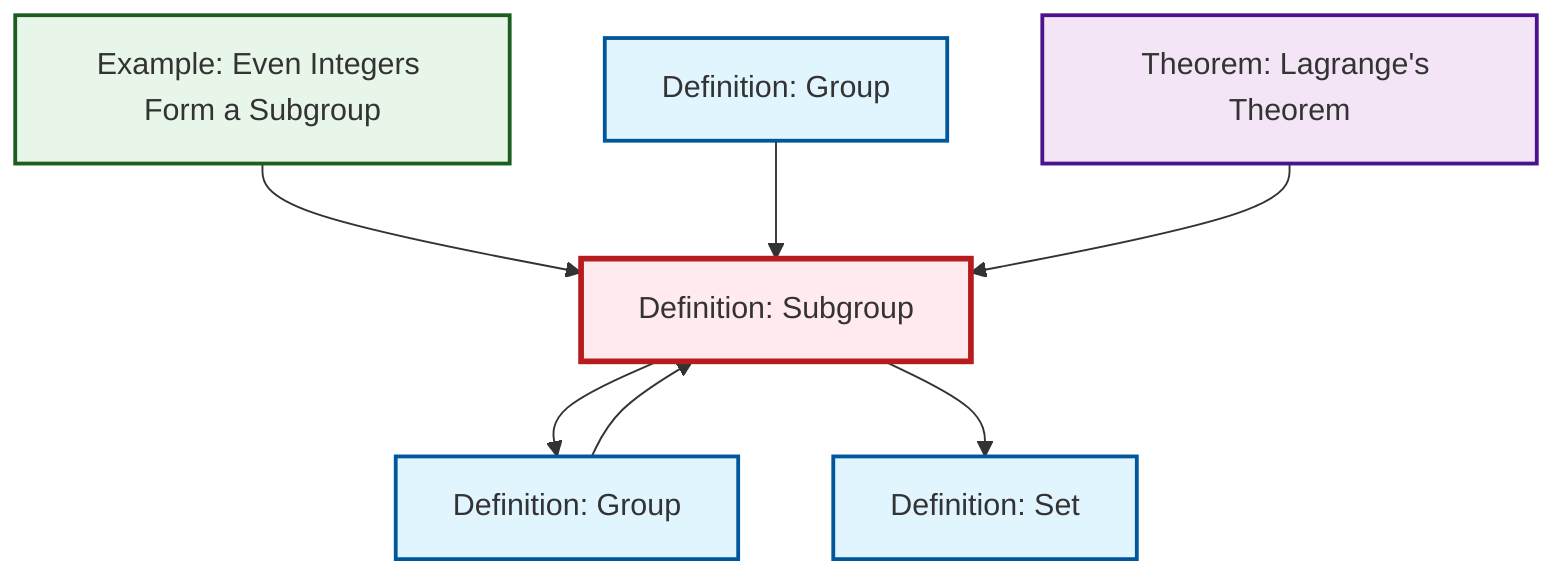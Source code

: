 graph TD
    classDef definition fill:#e1f5fe,stroke:#01579b,stroke-width:2px
    classDef theorem fill:#f3e5f5,stroke:#4a148c,stroke-width:2px
    classDef axiom fill:#fff3e0,stroke:#e65100,stroke-width:2px
    classDef example fill:#e8f5e9,stroke:#1b5e20,stroke-width:2px
    classDef current fill:#ffebee,stroke:#b71c1c,stroke-width:3px
    def-group-example["Definition: Group"]:::definition
    thm-lagrange["Theorem: Lagrange's Theorem"]:::theorem
    ex-even-integers-subgroup["Example: Even Integers Form a Subgroup"]:::example
    def-group["Definition: Group"]:::definition
    def-set["Definition: Set"]:::definition
    def-subgroup["Definition: Subgroup"]:::definition
    def-subgroup --> def-group
    ex-even-integers-subgroup --> def-subgroup
    def-subgroup --> def-set
    def-group-example --> def-subgroup
    def-group --> def-subgroup
    thm-lagrange --> def-subgroup
    class def-subgroup current